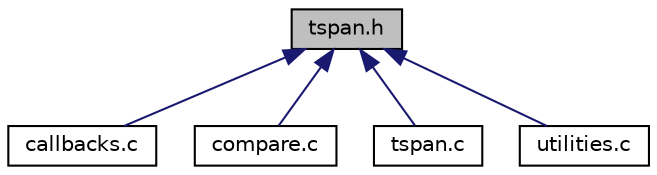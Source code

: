 digraph "tspan.h"
{
 // LATEX_PDF_SIZE
  edge [fontname="Helvetica",fontsize="10",labelfontname="Helvetica",labelfontsize="10"];
  node [fontname="Helvetica",fontsize="10",shape=record];
  Node1 [label="tspan.h",height=0.2,width=0.4,color="black", fillcolor="grey75", style="filled", fontcolor="black",tooltip="Declaration of all exported functions."];
  Node1 -> Node2 [dir="back",color="midnightblue",fontsize="10",style="solid",fontname="Helvetica"];
  Node2 [label="callbacks.c",height=0.2,width=0.4,color="black", fillcolor="white", style="filled",URL="$d3/d3a/callbacks_8c.html",tooltip="All gui callback functions of control panel."];
  Node1 -> Node3 [dir="back",color="midnightblue",fontsize="10",style="solid",fontname="Helvetica"];
  Node3 [label="compare.c",height=0.2,width=0.4,color="black", fillcolor="white", style="filled",URL="$de/da9/compare_8c.html",tooltip="Numeric comparision functions of control panel."];
  Node1 -> Node4 [dir="back",color="midnightblue",fontsize="10",style="solid",fontname="Helvetica"];
  Node4 [label="tspan.c",height=0.2,width=0.4,color="black", fillcolor="white", style="filled",URL="$d7/d53/tspan_8c.html",tooltip="All exported functions to control teststand control panel."];
  Node1 -> Node5 [dir="back",color="midnightblue",fontsize="10",style="solid",fontname="Helvetica"];
  Node5 [label="utilities.c",height=0.2,width=0.4,color="black", fillcolor="white", style="filled",URL="$d7/db6/utilities_8c.html",tooltip="All helper functions of control panel."];
}
